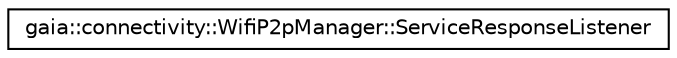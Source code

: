 digraph G
{
  edge [fontname="Helvetica",fontsize="10",labelfontname="Helvetica",labelfontsize="10"];
  node [fontname="Helvetica",fontsize="10",shape=record];
  rankdir=LR;
  Node1 [label="gaia::connectivity::WifiP2pManager::ServiceResponseListener",height=0.2,width=0.4,color="black", fillcolor="white", style="filled",URL="$d1/d3e/classgaia_1_1connectivity_1_1_wifi_p2p_manager_1_1_service_response_listener.html"];
}
